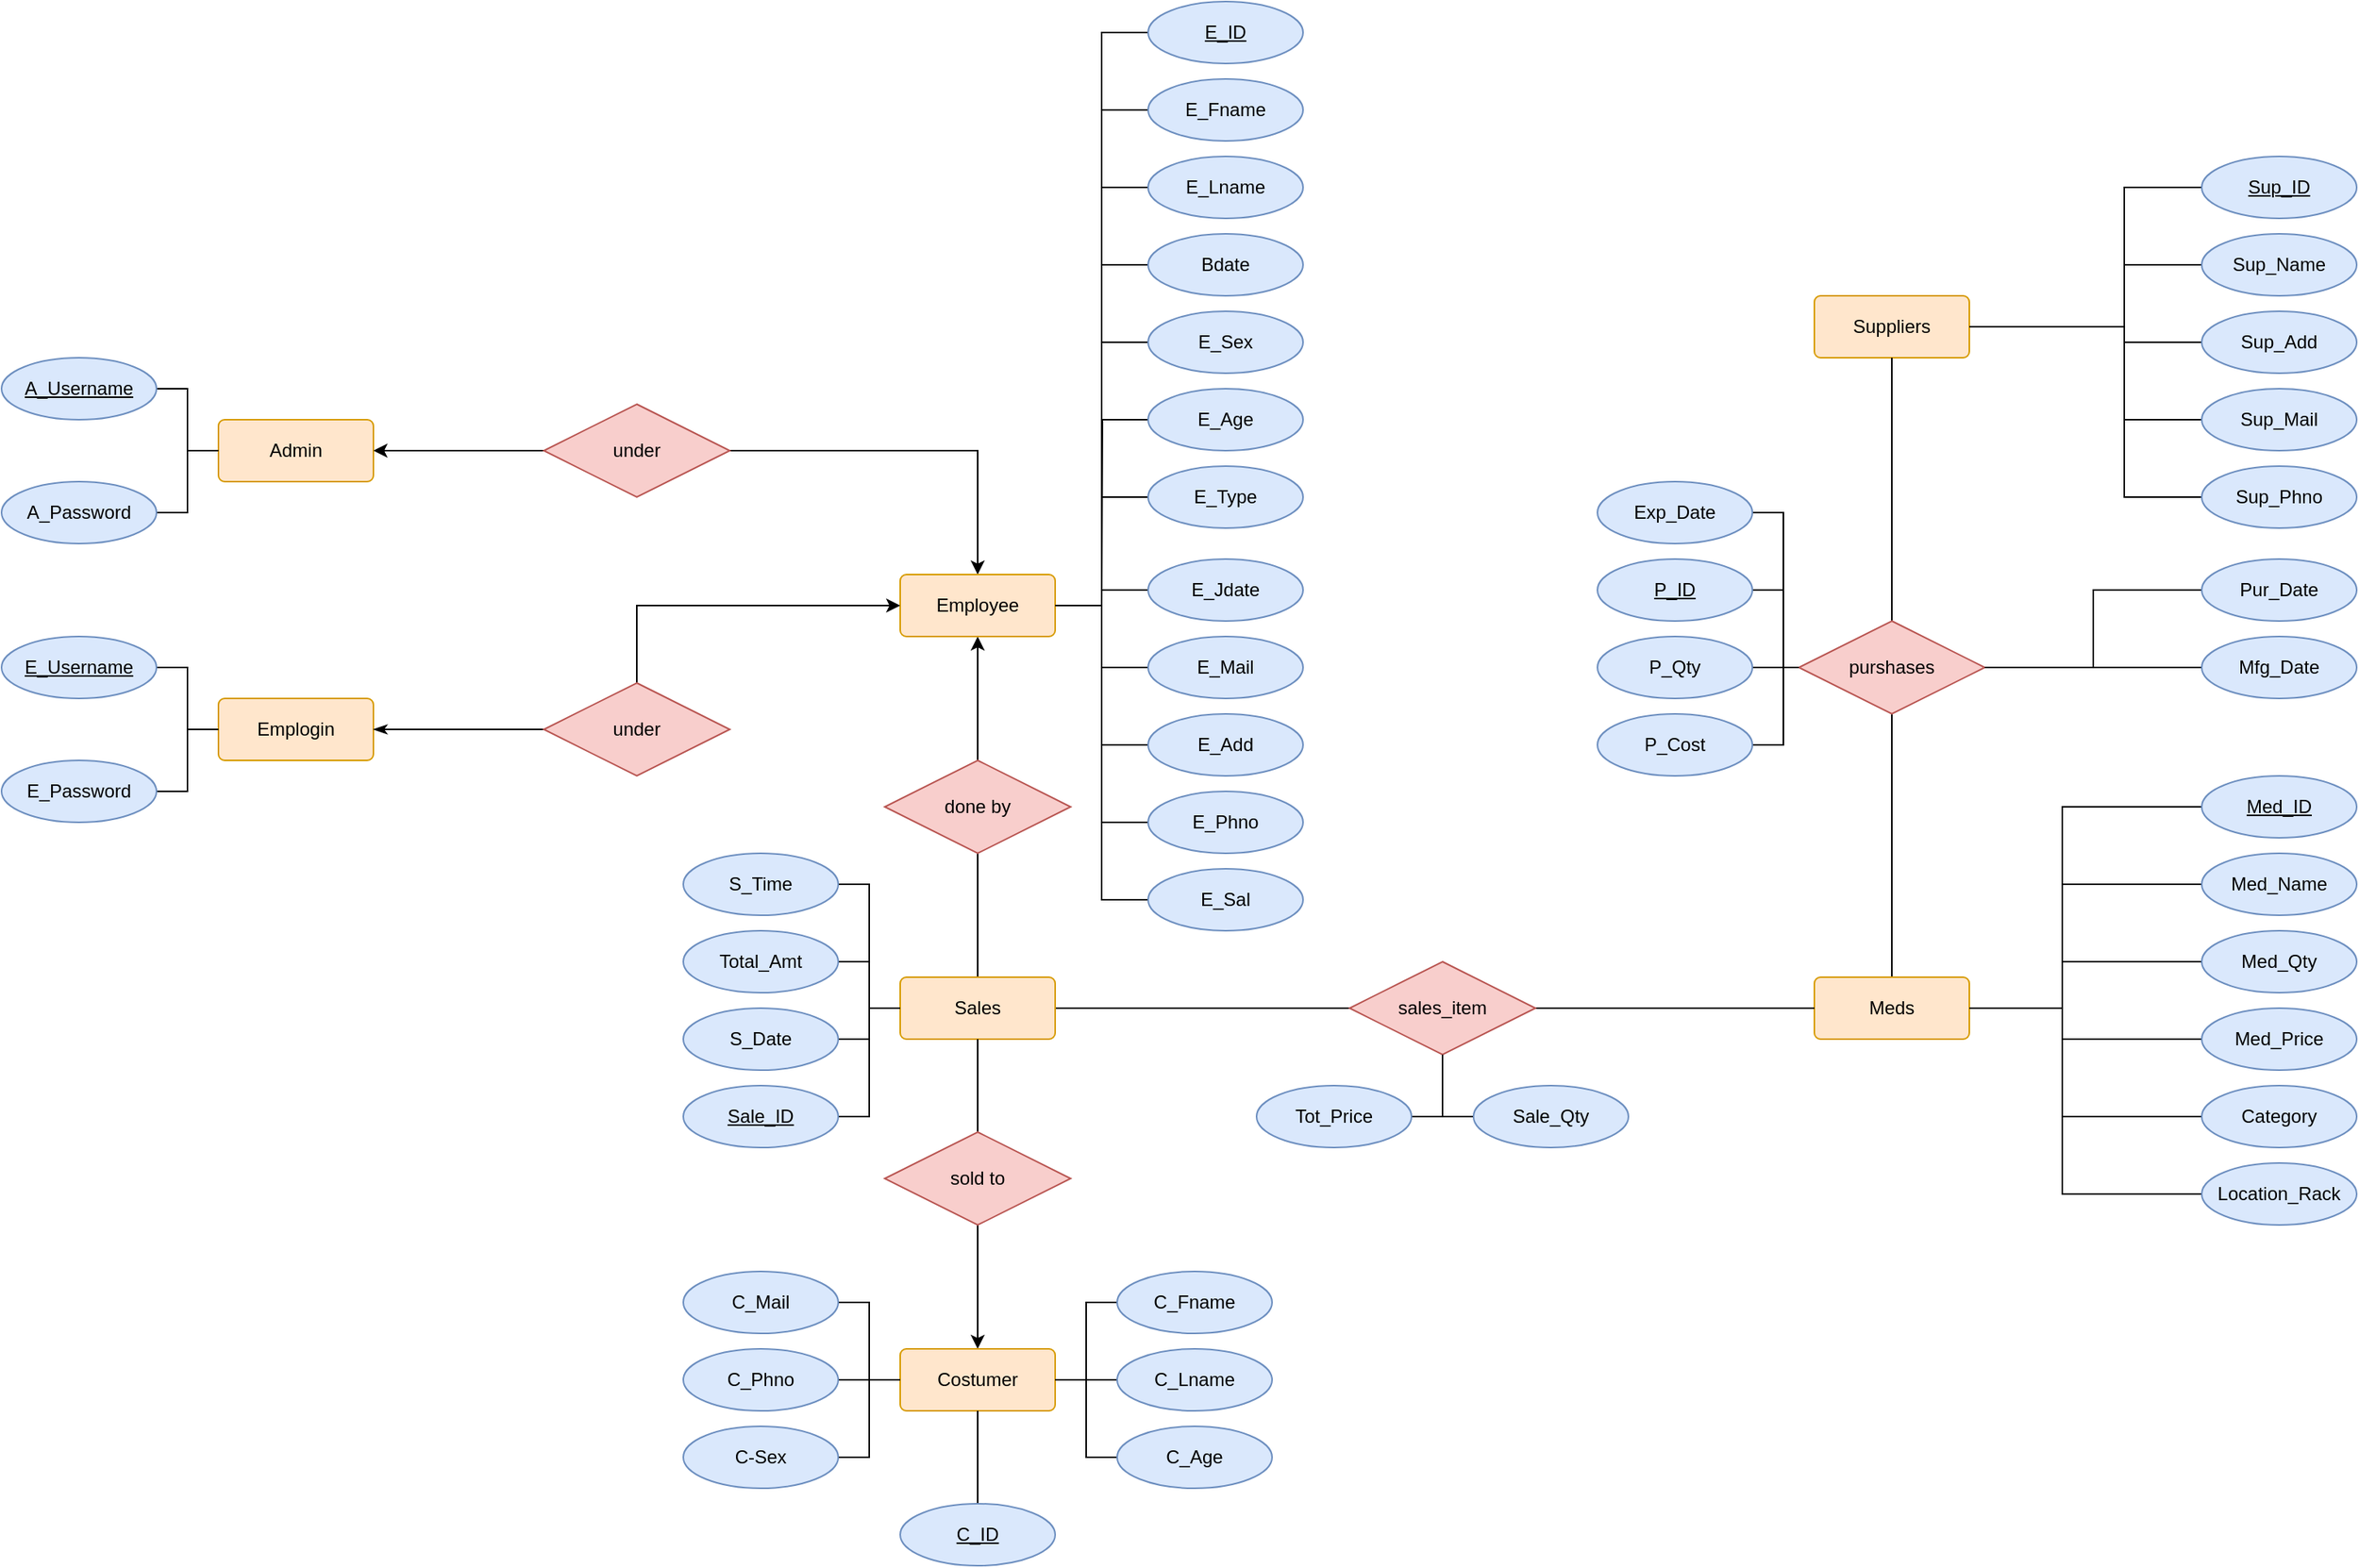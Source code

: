 <mxfile version="20.3.0" type="device"><diagram id="A0ueHAYGQxoaPMq461d6" name="Page-1"><mxGraphModel dx="2959" dy="2280" grid="1" gridSize="10" guides="1" tooltips="1" connect="1" arrows="1" fold="1" page="1" pageScale="1" pageWidth="850" pageHeight="1100" math="0" shadow="0"><root><mxCell id="0"/><mxCell id="1" parent="0"/><mxCell id="FM-k6twUyLtfkOTg9Nc5-21" style="edgeStyle=orthogonalEdgeStyle;rounded=0;orthogonalLoop=1;jettySize=auto;html=1;startArrow=classic;startFill=1;endArrow=none;endFill=0;" edge="1" parent="1" source="FM-k6twUyLtfkOTg9Nc5-1" target="FM-k6twUyLtfkOTg9Nc5-10"><mxGeometry relative="1" as="geometry"/></mxCell><mxCell id="FM-k6twUyLtfkOTg9Nc5-59" style="edgeStyle=orthogonalEdgeStyle;rounded=0;orthogonalLoop=1;jettySize=auto;html=1;startArrow=none;startFill=0;endArrow=none;endFill=0;" edge="1" parent="1" source="FM-k6twUyLtfkOTg9Nc5-1" target="FM-k6twUyLtfkOTg9Nc5-54"><mxGeometry relative="1" as="geometry"><Array as="points"><mxPoint x="600" y="740"/><mxPoint x="600" y="690"/></Array></mxGeometry></mxCell><mxCell id="FM-k6twUyLtfkOTg9Nc5-1" value="Costumer" style="rounded=1;arcSize=10;whiteSpace=wrap;html=1;align=center;fillColor=#ffe6cc;strokeColor=#d79b00;" vertex="1" parent="1"><mxGeometry x="480" y="720" width="100" height="40" as="geometry"/></mxCell><mxCell id="FM-k6twUyLtfkOTg9Nc5-106" style="edgeStyle=orthogonalEdgeStyle;rounded=0;orthogonalLoop=1;jettySize=auto;html=1;startArrow=none;startFill=0;endArrow=none;endFill=0;" edge="1" parent="1" source="FM-k6twUyLtfkOTg9Nc5-2" target="FM-k6twUyLtfkOTg9Nc5-9"><mxGeometry relative="1" as="geometry"/></mxCell><mxCell id="FM-k6twUyLtfkOTg9Nc5-2" value="Meds" style="rounded=1;arcSize=10;whiteSpace=wrap;html=1;align=center;fillColor=#ffe6cc;strokeColor=#d79b00;" vertex="1" parent="1"><mxGeometry x="1070" y="480" width="100" height="40" as="geometry"/></mxCell><mxCell id="FM-k6twUyLtfkOTg9Nc5-3" value="Suppliers" style="rounded=1;arcSize=10;whiteSpace=wrap;html=1;align=center;fillColor=#ffe6cc;strokeColor=#d79b00;" vertex="1" parent="1"><mxGeometry x="1070" y="40" width="100" height="40" as="geometry"/></mxCell><mxCell id="FM-k6twUyLtfkOTg9Nc5-14" style="edgeStyle=orthogonalEdgeStyle;rounded=0;orthogonalLoop=1;jettySize=auto;html=1;entryX=1;entryY=0.5;entryDx=0;entryDy=0;startArrow=classic;startFill=1;endArrow=none;endFill=0;" edge="1" parent="1" source="FM-k6twUyLtfkOTg9Nc5-4" target="FM-k6twUyLtfkOTg9Nc5-13"><mxGeometry relative="1" as="geometry"><Array as="points"><mxPoint x="430" y="140"/><mxPoint x="430" y="140"/></Array></mxGeometry></mxCell><mxCell id="FM-k6twUyLtfkOTg9Nc5-25" style="edgeStyle=orthogonalEdgeStyle;rounded=0;orthogonalLoop=1;jettySize=auto;html=1;startArrow=classic;startFill=1;endArrow=none;endFill=0;" edge="1" parent="1" source="FM-k6twUyLtfkOTg9Nc5-4" target="FM-k6twUyLtfkOTg9Nc5-11"><mxGeometry relative="1" as="geometry"/></mxCell><mxCell id="FM-k6twUyLtfkOTg9Nc5-4" value="Employee" style="rounded=1;arcSize=10;whiteSpace=wrap;html=1;align=center;fillColor=#ffe6cc;strokeColor=#d79b00;" vertex="1" parent="1"><mxGeometry x="480" y="220" width="100" height="40" as="geometry"/></mxCell><mxCell id="FM-k6twUyLtfkOTg9Nc5-28" style="edgeStyle=orthogonalEdgeStyle;rounded=0;orthogonalLoop=1;jettySize=auto;html=1;startArrow=none;startFill=0;endArrow=none;endFill=0;" edge="1" parent="1" source="FM-k6twUyLtfkOTg9Nc5-5" target="FM-k6twUyLtfkOTg9Nc5-11"><mxGeometry relative="1" as="geometry"/></mxCell><mxCell id="FM-k6twUyLtfkOTg9Nc5-29" style="edgeStyle=orthogonalEdgeStyle;rounded=0;orthogonalLoop=1;jettySize=auto;html=1;startArrow=none;startFill=0;endArrow=none;endFill=0;" edge="1" parent="1" source="FM-k6twUyLtfkOTg9Nc5-5" target="FM-k6twUyLtfkOTg9Nc5-8"><mxGeometry relative="1" as="geometry"/></mxCell><mxCell id="FM-k6twUyLtfkOTg9Nc5-5" value="Sales" style="rounded=1;arcSize=10;whiteSpace=wrap;html=1;align=center;fillColor=#ffe6cc;strokeColor=#d79b00;" vertex="1" parent="1"><mxGeometry x="480" y="480" width="100" height="40" as="geometry"/></mxCell><mxCell id="FM-k6twUyLtfkOTg9Nc5-6" value="Emplogin" style="rounded=1;arcSize=10;whiteSpace=wrap;html=1;align=center;fillColor=#ffe6cc;strokeColor=#d79b00;" vertex="1" parent="1"><mxGeometry x="40" y="300" width="100" height="40" as="geometry"/></mxCell><mxCell id="FM-k6twUyLtfkOTg9Nc5-7" value="Admin" style="rounded=1;arcSize=10;whiteSpace=wrap;html=1;align=center;fillColor=#ffe6cc;strokeColor=#d79b00;" vertex="1" parent="1"><mxGeometry x="40" y="120" width="100" height="40" as="geometry"/></mxCell><mxCell id="FM-k6twUyLtfkOTg9Nc5-30" style="edgeStyle=orthogonalEdgeStyle;rounded=0;orthogonalLoop=1;jettySize=auto;html=1;startArrow=none;startFill=0;endArrow=none;endFill=0;" edge="1" parent="1" source="FM-k6twUyLtfkOTg9Nc5-8" target="FM-k6twUyLtfkOTg9Nc5-2"><mxGeometry relative="1" as="geometry"/></mxCell><mxCell id="FM-k6twUyLtfkOTg9Nc5-8" value="sales_item" style="shape=rhombus;perimeter=rhombusPerimeter;whiteSpace=wrap;html=1;align=center;fillColor=#f8cecc;strokeColor=#b85450;" vertex="1" parent="1"><mxGeometry x="770" y="470" width="120" height="60" as="geometry"/></mxCell><mxCell id="FM-k6twUyLtfkOTg9Nc5-23" style="edgeStyle=orthogonalEdgeStyle;rounded=0;orthogonalLoop=1;jettySize=auto;html=1;entryX=0.5;entryY=1;entryDx=0;entryDy=0;startArrow=none;startFill=0;endArrow=none;endFill=0;" edge="1" parent="1" source="FM-k6twUyLtfkOTg9Nc5-9" target="FM-k6twUyLtfkOTg9Nc5-3"><mxGeometry relative="1" as="geometry"><Array as="points"><mxPoint x="1120" y="170"/><mxPoint x="1120" y="170"/></Array></mxGeometry></mxCell><mxCell id="FM-k6twUyLtfkOTg9Nc5-105" style="edgeStyle=orthogonalEdgeStyle;rounded=0;orthogonalLoop=1;jettySize=auto;html=1;entryX=0.5;entryY=1;entryDx=0;entryDy=0;startArrow=none;startFill=0;endArrow=none;endFill=0;" edge="1" parent="1" target="FM-k6twUyLtfkOTg9Nc5-95"><mxGeometry relative="1" as="geometry"><mxPoint x="1060" y="280" as="sourcePoint"/><Array as="points"><mxPoint x="1050" y="280"/><mxPoint x="1050" y="330"/><mxPoint x="980" y="330"/></Array></mxGeometry></mxCell><mxCell id="FM-k6twUyLtfkOTg9Nc5-9" value="purshases" style="shape=rhombus;perimeter=rhombusPerimeter;whiteSpace=wrap;html=1;align=center;fillColor=#f8cecc;strokeColor=#b85450;" vertex="1" parent="1"><mxGeometry x="1060" y="250" width="120" height="60" as="geometry"/></mxCell><mxCell id="FM-k6twUyLtfkOTg9Nc5-31" style="edgeStyle=orthogonalEdgeStyle;rounded=0;orthogonalLoop=1;jettySize=auto;html=1;entryX=0.5;entryY=1;entryDx=0;entryDy=0;startArrow=none;startFill=0;endArrow=none;endFill=0;" edge="1" parent="1" source="FM-k6twUyLtfkOTg9Nc5-10" target="FM-k6twUyLtfkOTg9Nc5-5"><mxGeometry relative="1" as="geometry"/></mxCell><mxCell id="FM-k6twUyLtfkOTg9Nc5-10" value="sold to" style="shape=rhombus;perimeter=rhombusPerimeter;whiteSpace=wrap;html=1;align=center;fillColor=#f8cecc;strokeColor=#b85450;" vertex="1" parent="1"><mxGeometry x="470" y="580" width="120" height="60" as="geometry"/></mxCell><mxCell id="FM-k6twUyLtfkOTg9Nc5-11" value="done by" style="shape=rhombus;perimeter=rhombusPerimeter;whiteSpace=wrap;html=1;align=center;fillColor=#f8cecc;strokeColor=#b85450;" vertex="1" parent="1"><mxGeometry x="470" y="340" width="120" height="60" as="geometry"/></mxCell><mxCell id="FM-k6twUyLtfkOTg9Nc5-16" style="edgeStyle=orthogonalEdgeStyle;rounded=0;orthogonalLoop=1;jettySize=auto;html=1;startArrow=none;startFill=0;endArrow=classicThin;endFill=1;" edge="1" parent="1" source="FM-k6twUyLtfkOTg9Nc5-12" target="FM-k6twUyLtfkOTg9Nc5-6"><mxGeometry relative="1" as="geometry"/></mxCell><mxCell id="FM-k6twUyLtfkOTg9Nc5-18" style="edgeStyle=orthogonalEdgeStyle;rounded=0;orthogonalLoop=1;jettySize=auto;html=1;startArrow=none;startFill=0;endArrow=classic;endFill=1;" edge="1" parent="1" source="FM-k6twUyLtfkOTg9Nc5-12" target="FM-k6twUyLtfkOTg9Nc5-4"><mxGeometry relative="1" as="geometry"><Array as="points"><mxPoint x="310" y="240"/></Array></mxGeometry></mxCell><mxCell id="FM-k6twUyLtfkOTg9Nc5-12" value="under" style="shape=rhombus;perimeter=rhombusPerimeter;whiteSpace=wrap;html=1;align=center;fillColor=#f8cecc;strokeColor=#b85450;" vertex="1" parent="1"><mxGeometry x="250" y="290" width="120" height="60" as="geometry"/></mxCell><mxCell id="FM-k6twUyLtfkOTg9Nc5-15" style="edgeStyle=orthogonalEdgeStyle;rounded=0;orthogonalLoop=1;jettySize=auto;html=1;startArrow=none;startFill=0;endArrow=classic;endFill=1;" edge="1" parent="1" source="FM-k6twUyLtfkOTg9Nc5-13" target="FM-k6twUyLtfkOTg9Nc5-7"><mxGeometry relative="1" as="geometry"/></mxCell><mxCell id="FM-k6twUyLtfkOTg9Nc5-13" value="under" style="shape=rhombus;perimeter=rhombusPerimeter;whiteSpace=wrap;html=1;align=center;fillColor=#f8cecc;strokeColor=#b85450;" vertex="1" parent="1"><mxGeometry x="250" y="110" width="120" height="60" as="geometry"/></mxCell><mxCell id="FM-k6twUyLtfkOTg9Nc5-37" style="edgeStyle=orthogonalEdgeStyle;rounded=0;orthogonalLoop=1;jettySize=auto;html=1;startArrow=none;startFill=0;endArrow=none;endFill=0;" edge="1" parent="1" source="FM-k6twUyLtfkOTg9Nc5-32" target="FM-k6twUyLtfkOTg9Nc5-7"><mxGeometry relative="1" as="geometry"/></mxCell><mxCell id="FM-k6twUyLtfkOTg9Nc5-32" value="A_Password" style="ellipse;whiteSpace=wrap;html=1;align=center;fillColor=#dae8fc;strokeColor=#6c8ebf;" vertex="1" parent="1"><mxGeometry x="-100" y="160" width="100" height="40" as="geometry"/></mxCell><mxCell id="FM-k6twUyLtfkOTg9Nc5-36" style="edgeStyle=orthogonalEdgeStyle;rounded=0;orthogonalLoop=1;jettySize=auto;html=1;startArrow=none;startFill=0;endArrow=none;endFill=0;" edge="1" parent="1" source="FM-k6twUyLtfkOTg9Nc5-33" target="FM-k6twUyLtfkOTg9Nc5-7"><mxGeometry relative="1" as="geometry"/></mxCell><mxCell id="FM-k6twUyLtfkOTg9Nc5-33" value="A_Username" style="ellipse;whiteSpace=wrap;html=1;align=center;fontStyle=4;fillColor=#dae8fc;strokeColor=#6c8ebf;" vertex="1" parent="1"><mxGeometry x="-100" y="80" width="100" height="40" as="geometry"/></mxCell><mxCell id="FM-k6twUyLtfkOTg9Nc5-39" style="edgeStyle=orthogonalEdgeStyle;rounded=0;orthogonalLoop=1;jettySize=auto;html=1;startArrow=none;startFill=0;endArrow=none;endFill=0;" edge="1" parent="1" source="FM-k6twUyLtfkOTg9Nc5-34" target="FM-k6twUyLtfkOTg9Nc5-6"><mxGeometry relative="1" as="geometry"/></mxCell><mxCell id="FM-k6twUyLtfkOTg9Nc5-34" value="E_Password" style="ellipse;whiteSpace=wrap;html=1;align=center;fillColor=#dae8fc;strokeColor=#6c8ebf;" vertex="1" parent="1"><mxGeometry x="-100" y="340" width="100" height="40" as="geometry"/></mxCell><mxCell id="FM-k6twUyLtfkOTg9Nc5-38" style="edgeStyle=orthogonalEdgeStyle;rounded=0;orthogonalLoop=1;jettySize=auto;html=1;startArrow=none;startFill=0;endArrow=none;endFill=0;" edge="1" parent="1" source="FM-k6twUyLtfkOTg9Nc5-35" target="FM-k6twUyLtfkOTg9Nc5-6"><mxGeometry relative="1" as="geometry"/></mxCell><mxCell id="FM-k6twUyLtfkOTg9Nc5-35" value="E_Username" style="ellipse;whiteSpace=wrap;html=1;align=center;fontStyle=4;fillColor=#dae8fc;strokeColor=#6c8ebf;" vertex="1" parent="1"><mxGeometry x="-100" y="260" width="100" height="40" as="geometry"/></mxCell><mxCell id="FM-k6twUyLtfkOTg9Nc5-44" style="edgeStyle=orthogonalEdgeStyle;rounded=0;orthogonalLoop=1;jettySize=auto;html=1;startArrow=none;startFill=0;endArrow=none;endFill=0;" edge="1" parent="1" source="FM-k6twUyLtfkOTg9Nc5-40" target="FM-k6twUyLtfkOTg9Nc5-5"><mxGeometry relative="1" as="geometry"><Array as="points"><mxPoint x="460" y="420"/><mxPoint x="460" y="500"/></Array></mxGeometry></mxCell><mxCell id="FM-k6twUyLtfkOTg9Nc5-40" value="S_Time" style="ellipse;whiteSpace=wrap;html=1;align=center;fillColor=#dae8fc;strokeColor=#6c8ebf;" vertex="1" parent="1"><mxGeometry x="340" y="400" width="100" height="40" as="geometry"/></mxCell><mxCell id="FM-k6twUyLtfkOTg9Nc5-45" style="edgeStyle=orthogonalEdgeStyle;rounded=0;orthogonalLoop=1;jettySize=auto;html=1;startArrow=none;startFill=0;endArrow=none;endFill=0;" edge="1" parent="1" source="FM-k6twUyLtfkOTg9Nc5-41" target="FM-k6twUyLtfkOTg9Nc5-5"><mxGeometry relative="1" as="geometry"/></mxCell><mxCell id="FM-k6twUyLtfkOTg9Nc5-41" value="Total_Amt" style="ellipse;whiteSpace=wrap;html=1;align=center;fillColor=#dae8fc;strokeColor=#6c8ebf;" vertex="1" parent="1"><mxGeometry x="340" y="450" width="100" height="40" as="geometry"/></mxCell><mxCell id="FM-k6twUyLtfkOTg9Nc5-46" style="edgeStyle=orthogonalEdgeStyle;rounded=0;orthogonalLoop=1;jettySize=auto;html=1;startArrow=none;startFill=0;endArrow=none;endFill=0;" edge="1" parent="1" source="FM-k6twUyLtfkOTg9Nc5-42" target="FM-k6twUyLtfkOTg9Nc5-5"><mxGeometry relative="1" as="geometry"/></mxCell><mxCell id="FM-k6twUyLtfkOTg9Nc5-42" value="S_Date" style="ellipse;whiteSpace=wrap;html=1;align=center;fillColor=#dae8fc;strokeColor=#6c8ebf;" vertex="1" parent="1"><mxGeometry x="340" y="500" width="100" height="40" as="geometry"/></mxCell><mxCell id="FM-k6twUyLtfkOTg9Nc5-47" style="edgeStyle=orthogonalEdgeStyle;rounded=0;orthogonalLoop=1;jettySize=auto;html=1;startArrow=none;startFill=0;endArrow=none;endFill=0;" edge="1" parent="1" source="FM-k6twUyLtfkOTg9Nc5-43"><mxGeometry relative="1" as="geometry"><mxPoint x="480" y="500" as="targetPoint"/><Array as="points"><mxPoint x="460" y="570"/><mxPoint x="460" y="500"/></Array></mxGeometry></mxCell><mxCell id="FM-k6twUyLtfkOTg9Nc5-43" value="Sale_ID" style="ellipse;whiteSpace=wrap;html=1;align=center;fontStyle=4;fillColor=#dae8fc;strokeColor=#6c8ebf;" vertex="1" parent="1"><mxGeometry x="340" y="550" width="100" height="40" as="geometry"/></mxCell><mxCell id="FM-k6twUyLtfkOTg9Nc5-58" style="edgeStyle=orthogonalEdgeStyle;rounded=0;orthogonalLoop=1;jettySize=auto;html=1;startArrow=none;startFill=0;endArrow=none;endFill=0;" edge="1" parent="1" source="FM-k6twUyLtfkOTg9Nc5-48" target="FM-k6twUyLtfkOTg9Nc5-1"><mxGeometry relative="1" as="geometry"/></mxCell><mxCell id="FM-k6twUyLtfkOTg9Nc5-48" value="C_ID" style="ellipse;whiteSpace=wrap;html=1;align=center;fontStyle=4;fillColor=#dae8fc;strokeColor=#6c8ebf;" vertex="1" parent="1"><mxGeometry x="480" y="820" width="100" height="40" as="geometry"/></mxCell><mxCell id="FM-k6twUyLtfkOTg9Nc5-55" style="edgeStyle=orthogonalEdgeStyle;rounded=0;orthogonalLoop=1;jettySize=auto;html=1;startArrow=none;startFill=0;endArrow=none;endFill=0;" edge="1" parent="1" source="FM-k6twUyLtfkOTg9Nc5-49" target="FM-k6twUyLtfkOTg9Nc5-1"><mxGeometry relative="1" as="geometry"><Array as="points"><mxPoint x="460" y="690"/><mxPoint x="460" y="740"/></Array></mxGeometry></mxCell><mxCell id="FM-k6twUyLtfkOTg9Nc5-49" value="C_Mail" style="ellipse;whiteSpace=wrap;html=1;align=center;fillColor=#dae8fc;strokeColor=#6c8ebf;" vertex="1" parent="1"><mxGeometry x="340" y="670" width="100" height="40" as="geometry"/></mxCell><mxCell id="FM-k6twUyLtfkOTg9Nc5-57" style="edgeStyle=orthogonalEdgeStyle;rounded=0;orthogonalLoop=1;jettySize=auto;html=1;startArrow=none;startFill=0;endArrow=none;endFill=0;" edge="1" parent="1" source="FM-k6twUyLtfkOTg9Nc5-50" target="FM-k6twUyLtfkOTg9Nc5-1"><mxGeometry relative="1" as="geometry"><Array as="points"><mxPoint x="460" y="790"/><mxPoint x="460" y="740"/></Array></mxGeometry></mxCell><mxCell id="FM-k6twUyLtfkOTg9Nc5-50" value="C-Sex" style="ellipse;whiteSpace=wrap;html=1;align=center;fillColor=#dae8fc;strokeColor=#6c8ebf;" vertex="1" parent="1"><mxGeometry x="340" y="770" width="100" height="40" as="geometry"/></mxCell><mxCell id="FM-k6twUyLtfkOTg9Nc5-56" style="edgeStyle=orthogonalEdgeStyle;rounded=0;orthogonalLoop=1;jettySize=auto;html=1;startArrow=none;startFill=0;endArrow=none;endFill=0;" edge="1" parent="1" source="FM-k6twUyLtfkOTg9Nc5-51" target="FM-k6twUyLtfkOTg9Nc5-1"><mxGeometry relative="1" as="geometry"/></mxCell><mxCell id="FM-k6twUyLtfkOTg9Nc5-51" value="C_Phno" style="ellipse;whiteSpace=wrap;html=1;align=center;fillColor=#dae8fc;strokeColor=#6c8ebf;" vertex="1" parent="1"><mxGeometry x="340" y="720" width="100" height="40" as="geometry"/></mxCell><mxCell id="FM-k6twUyLtfkOTg9Nc5-61" style="edgeStyle=orthogonalEdgeStyle;rounded=0;orthogonalLoop=1;jettySize=auto;html=1;startArrow=none;startFill=0;endArrow=none;endFill=0;" edge="1" parent="1" source="FM-k6twUyLtfkOTg9Nc5-52" target="FM-k6twUyLtfkOTg9Nc5-1"><mxGeometry relative="1" as="geometry"><Array as="points"><mxPoint x="600" y="790"/><mxPoint x="600" y="740"/></Array></mxGeometry></mxCell><mxCell id="FM-k6twUyLtfkOTg9Nc5-52" value="C_Age" style="ellipse;whiteSpace=wrap;html=1;align=center;fillColor=#dae8fc;strokeColor=#6c8ebf;" vertex="1" parent="1"><mxGeometry x="620" y="770" width="100" height="40" as="geometry"/></mxCell><mxCell id="FM-k6twUyLtfkOTg9Nc5-60" style="edgeStyle=orthogonalEdgeStyle;rounded=0;orthogonalLoop=1;jettySize=auto;html=1;startArrow=none;startFill=0;endArrow=none;endFill=0;" edge="1" parent="1" source="FM-k6twUyLtfkOTg9Nc5-53" target="FM-k6twUyLtfkOTg9Nc5-1"><mxGeometry relative="1" as="geometry"/></mxCell><mxCell id="FM-k6twUyLtfkOTg9Nc5-53" value="C_Lname" style="ellipse;whiteSpace=wrap;html=1;align=center;fillColor=#dae8fc;strokeColor=#6c8ebf;" vertex="1" parent="1"><mxGeometry x="620" y="720" width="100" height="40" as="geometry"/></mxCell><mxCell id="FM-k6twUyLtfkOTg9Nc5-54" value="C_Fname" style="ellipse;whiteSpace=wrap;html=1;align=center;fillColor=#dae8fc;strokeColor=#6c8ebf;" vertex="1" parent="1"><mxGeometry x="620" y="670" width="100" height="40" as="geometry"/></mxCell><mxCell id="FM-k6twUyLtfkOTg9Nc5-65" style="edgeStyle=orthogonalEdgeStyle;rounded=0;orthogonalLoop=1;jettySize=auto;html=1;startArrow=none;startFill=0;endArrow=none;endFill=0;" edge="1" parent="1" source="FM-k6twUyLtfkOTg9Nc5-62" target="FM-k6twUyLtfkOTg9Nc5-8"><mxGeometry relative="1" as="geometry"><Array as="points"><mxPoint x="830" y="570"/></Array></mxGeometry></mxCell><mxCell id="FM-k6twUyLtfkOTg9Nc5-62" value="Tot_Price" style="ellipse;whiteSpace=wrap;html=1;align=center;fillColor=#dae8fc;strokeColor=#6c8ebf;" vertex="1" parent="1"><mxGeometry x="710" y="550" width="100" height="40" as="geometry"/></mxCell><mxCell id="FM-k6twUyLtfkOTg9Nc5-64" style="edgeStyle=orthogonalEdgeStyle;rounded=0;orthogonalLoop=1;jettySize=auto;html=1;startArrow=none;startFill=0;endArrow=none;endFill=0;" edge="1" parent="1" source="FM-k6twUyLtfkOTg9Nc5-63" target="FM-k6twUyLtfkOTg9Nc5-8"><mxGeometry relative="1" as="geometry"><Array as="points"><mxPoint x="830" y="540"/><mxPoint x="830" y="540"/></Array></mxGeometry></mxCell><mxCell id="FM-k6twUyLtfkOTg9Nc5-63" value="Sale_Qty" style="ellipse;whiteSpace=wrap;html=1;align=center;fillColor=#dae8fc;strokeColor=#6c8ebf;" vertex="1" parent="1"><mxGeometry x="850" y="550" width="100" height="40" as="geometry"/></mxCell><mxCell id="FM-k6twUyLtfkOTg9Nc5-78" style="edgeStyle=orthogonalEdgeStyle;rounded=0;orthogonalLoop=1;jettySize=auto;html=1;startArrow=none;startFill=0;endArrow=none;endFill=0;" edge="1" parent="1" source="FM-k6twUyLtfkOTg9Nc5-66"><mxGeometry relative="1" as="geometry"><mxPoint x="1170" y="500" as="targetPoint"/><Array as="points"><mxPoint x="1230" y="370"/><mxPoint x="1230" y="500"/></Array></mxGeometry></mxCell><mxCell id="FM-k6twUyLtfkOTg9Nc5-66" value="Med_ID" style="ellipse;whiteSpace=wrap;html=1;align=center;fontStyle=4;fillColor=#dae8fc;strokeColor=#6c8ebf;" vertex="1" parent="1"><mxGeometry x="1320" y="350" width="100" height="40" as="geometry"/></mxCell><mxCell id="FM-k6twUyLtfkOTg9Nc5-77" style="edgeStyle=orthogonalEdgeStyle;rounded=0;orthogonalLoop=1;jettySize=auto;html=1;startArrow=none;startFill=0;endArrow=none;endFill=0;" edge="1" parent="1" source="FM-k6twUyLtfkOTg9Nc5-67"><mxGeometry relative="1" as="geometry"><mxPoint x="1170" y="500" as="targetPoint"/><Array as="points"><mxPoint x="1230" y="620"/><mxPoint x="1230" y="500"/></Array></mxGeometry></mxCell><mxCell id="FM-k6twUyLtfkOTg9Nc5-67" value="Location_Rack" style="ellipse;whiteSpace=wrap;html=1;align=center;fillColor=#dae8fc;strokeColor=#6c8ebf;" vertex="1" parent="1"><mxGeometry x="1320" y="600" width="100" height="40" as="geometry"/></mxCell><mxCell id="FM-k6twUyLtfkOTg9Nc5-72" style="edgeStyle=orthogonalEdgeStyle;rounded=0;orthogonalLoop=1;jettySize=auto;html=1;startArrow=none;startFill=0;endArrow=none;endFill=0;" edge="1" parent="1" source="FM-k6twUyLtfkOTg9Nc5-68"><mxGeometry relative="1" as="geometry"><mxPoint x="1170" y="500" as="targetPoint"/><Array as="points"><mxPoint x="1230" y="420"/><mxPoint x="1230" y="500"/></Array></mxGeometry></mxCell><mxCell id="FM-k6twUyLtfkOTg9Nc5-68" value="Med_Name" style="ellipse;whiteSpace=wrap;html=1;align=center;fillColor=#dae8fc;strokeColor=#6c8ebf;" vertex="1" parent="1"><mxGeometry x="1320" y="400" width="100" height="40" as="geometry"/></mxCell><mxCell id="FM-k6twUyLtfkOTg9Nc5-79" style="edgeStyle=orthogonalEdgeStyle;rounded=0;orthogonalLoop=1;jettySize=auto;html=1;startArrow=none;startFill=0;endArrow=none;endFill=0;" edge="1" parent="1" source="FM-k6twUyLtfkOTg9Nc5-69"><mxGeometry relative="1" as="geometry"><mxPoint x="1170" y="500" as="targetPoint"/><Array as="points"><mxPoint x="1230" y="500"/></Array></mxGeometry></mxCell><mxCell id="FM-k6twUyLtfkOTg9Nc5-69" value="Category" style="ellipse;whiteSpace=wrap;html=1;align=center;fillColor=#dae8fc;strokeColor=#6c8ebf;" vertex="1" parent="1"><mxGeometry x="1320" y="550" width="100" height="40" as="geometry"/></mxCell><mxCell id="FM-k6twUyLtfkOTg9Nc5-73" style="edgeStyle=orthogonalEdgeStyle;rounded=0;orthogonalLoop=1;jettySize=auto;html=1;startArrow=none;startFill=0;endArrow=none;endFill=0;" edge="1" parent="1" source="FM-k6twUyLtfkOTg9Nc5-70"><mxGeometry relative="1" as="geometry"><mxPoint x="1170" y="500" as="targetPoint"/><Array as="points"><mxPoint x="1230" y="470"/><mxPoint x="1230" y="500"/></Array></mxGeometry></mxCell><mxCell id="FM-k6twUyLtfkOTg9Nc5-70" value="Med_Qty" style="ellipse;whiteSpace=wrap;html=1;align=center;fillColor=#dae8fc;strokeColor=#6c8ebf;" vertex="1" parent="1"><mxGeometry x="1320" y="450" width="100" height="40" as="geometry"/></mxCell><mxCell id="FM-k6twUyLtfkOTg9Nc5-74" style="edgeStyle=orthogonalEdgeStyle;rounded=0;orthogonalLoop=1;jettySize=auto;html=1;startArrow=none;startFill=0;endArrow=none;endFill=0;" edge="1" parent="1" source="FM-k6twUyLtfkOTg9Nc5-71"><mxGeometry relative="1" as="geometry"><mxPoint x="1170" y="500" as="targetPoint"/><Array as="points"><mxPoint x="1230" y="520"/><mxPoint x="1230" y="500"/></Array></mxGeometry></mxCell><mxCell id="FM-k6twUyLtfkOTg9Nc5-71" value="Med_Price" style="ellipse;whiteSpace=wrap;html=1;align=center;fillColor=#dae8fc;strokeColor=#6c8ebf;" vertex="1" parent="1"><mxGeometry x="1320" y="500" width="100" height="40" as="geometry"/></mxCell><mxCell id="FM-k6twUyLtfkOTg9Nc5-91" style="edgeStyle=orthogonalEdgeStyle;rounded=0;orthogonalLoop=1;jettySize=auto;html=1;startArrow=none;startFill=0;endArrow=none;endFill=0;" edge="1" parent="1" source="FM-k6twUyLtfkOTg9Nc5-81" target="FM-k6twUyLtfkOTg9Nc5-3"><mxGeometry relative="1" as="geometry"><Array as="points"><mxPoint x="1270" y="170"/><mxPoint x="1270" y="60"/></Array></mxGeometry></mxCell><mxCell id="FM-k6twUyLtfkOTg9Nc5-81" value="Sup_Phno" style="ellipse;whiteSpace=wrap;html=1;align=center;fillColor=#dae8fc;strokeColor=#6c8ebf;" vertex="1" parent="1"><mxGeometry x="1320" y="150" width="100" height="40" as="geometry"/></mxCell><mxCell id="FM-k6twUyLtfkOTg9Nc5-90" style="edgeStyle=orthogonalEdgeStyle;rounded=0;orthogonalLoop=1;jettySize=auto;html=1;startArrow=none;startFill=0;endArrow=none;endFill=0;" edge="1" parent="1" source="FM-k6twUyLtfkOTg9Nc5-82" target="FM-k6twUyLtfkOTg9Nc5-3"><mxGeometry relative="1" as="geometry"><Array as="points"><mxPoint x="1270" y="120"/><mxPoint x="1270" y="60"/></Array></mxGeometry></mxCell><mxCell id="FM-k6twUyLtfkOTg9Nc5-82" value="Sup_Mail" style="ellipse;whiteSpace=wrap;html=1;align=center;fillColor=#dae8fc;strokeColor=#6c8ebf;" vertex="1" parent="1"><mxGeometry x="1320" y="100" width="100" height="40" as="geometry"/></mxCell><mxCell id="FM-k6twUyLtfkOTg9Nc5-89" style="edgeStyle=orthogonalEdgeStyle;rounded=0;orthogonalLoop=1;jettySize=auto;html=1;startArrow=none;startFill=0;endArrow=none;endFill=0;" edge="1" parent="1" source="FM-k6twUyLtfkOTg9Nc5-83" target="FM-k6twUyLtfkOTg9Nc5-3"><mxGeometry relative="1" as="geometry"><Array as="points"><mxPoint x="1270" y="70"/><mxPoint x="1270" y="60"/></Array></mxGeometry></mxCell><mxCell id="FM-k6twUyLtfkOTg9Nc5-83" value="Sup_Add" style="ellipse;whiteSpace=wrap;html=1;align=center;fillColor=#dae8fc;strokeColor=#6c8ebf;" vertex="1" parent="1"><mxGeometry x="1320" y="50" width="100" height="40" as="geometry"/></mxCell><mxCell id="FM-k6twUyLtfkOTg9Nc5-88" style="edgeStyle=orthogonalEdgeStyle;rounded=0;orthogonalLoop=1;jettySize=auto;html=1;startArrow=none;startFill=0;endArrow=none;endFill=0;" edge="1" parent="1" source="FM-k6twUyLtfkOTg9Nc5-84" target="FM-k6twUyLtfkOTg9Nc5-3"><mxGeometry relative="1" as="geometry"><Array as="points"><mxPoint x="1270" y="20"/><mxPoint x="1270" y="60"/></Array></mxGeometry></mxCell><mxCell id="FM-k6twUyLtfkOTg9Nc5-84" value="Sup_Name" style="ellipse;whiteSpace=wrap;html=1;align=center;fillColor=#dae8fc;strokeColor=#6c8ebf;" vertex="1" parent="1"><mxGeometry x="1320" width="100" height="40" as="geometry"/></mxCell><mxCell id="FM-k6twUyLtfkOTg9Nc5-87" style="edgeStyle=orthogonalEdgeStyle;rounded=0;orthogonalLoop=1;jettySize=auto;html=1;startArrow=none;startFill=0;endArrow=none;endFill=0;" edge="1" parent="1" source="FM-k6twUyLtfkOTg9Nc5-85" target="FM-k6twUyLtfkOTg9Nc5-3"><mxGeometry relative="1" as="geometry"><Array as="points"><mxPoint x="1270" y="-30"/><mxPoint x="1270" y="60"/></Array></mxGeometry></mxCell><mxCell id="FM-k6twUyLtfkOTg9Nc5-85" value="Sup_ID" style="ellipse;whiteSpace=wrap;html=1;align=center;fontStyle=4;fillColor=#dae8fc;strokeColor=#6c8ebf;" vertex="1" parent="1"><mxGeometry x="1320" y="-50" width="100" height="40" as="geometry"/></mxCell><mxCell id="FM-k6twUyLtfkOTg9Nc5-100" style="edgeStyle=orthogonalEdgeStyle;rounded=0;orthogonalLoop=1;jettySize=auto;html=1;startArrow=none;startFill=0;endArrow=none;endFill=0;" edge="1" parent="1" source="FM-k6twUyLtfkOTg9Nc5-92" target="FM-k6twUyLtfkOTg9Nc5-9"><mxGeometry relative="1" as="geometry"/></mxCell><mxCell id="FM-k6twUyLtfkOTg9Nc5-92" value="Mfg_Date" style="ellipse;whiteSpace=wrap;html=1;align=center;fillColor=#dae8fc;strokeColor=#6c8ebf;" vertex="1" parent="1"><mxGeometry x="1320" y="260" width="100" height="40" as="geometry"/></mxCell><mxCell id="FM-k6twUyLtfkOTg9Nc5-99" style="edgeStyle=orthogonalEdgeStyle;rounded=0;orthogonalLoop=1;jettySize=auto;html=1;startArrow=none;startFill=0;endArrow=none;endFill=0;" edge="1" parent="1" source="FM-k6twUyLtfkOTg9Nc5-93" target="FM-k6twUyLtfkOTg9Nc5-9"><mxGeometry relative="1" as="geometry"/></mxCell><mxCell id="FM-k6twUyLtfkOTg9Nc5-93" value="Pur_Date" style="ellipse;whiteSpace=wrap;html=1;align=center;fillColor=#dae8fc;strokeColor=#6c8ebf;" vertex="1" parent="1"><mxGeometry x="1320" y="210" width="100" height="40" as="geometry"/></mxCell><mxCell id="FM-k6twUyLtfkOTg9Nc5-101" style="edgeStyle=orthogonalEdgeStyle;rounded=0;orthogonalLoop=1;jettySize=auto;html=1;startArrow=none;startFill=0;endArrow=none;endFill=0;" edge="1" parent="1" source="FM-k6twUyLtfkOTg9Nc5-94"><mxGeometry relative="1" as="geometry"><mxPoint x="1060" y="280" as="targetPoint"/><Array as="points"><mxPoint x="1050" y="180"/><mxPoint x="1050" y="280"/></Array></mxGeometry></mxCell><mxCell id="FM-k6twUyLtfkOTg9Nc5-94" value="Exp_Date" style="ellipse;whiteSpace=wrap;html=1;align=center;fillColor=#dae8fc;strokeColor=#6c8ebf;" vertex="1" parent="1"><mxGeometry x="930" y="160" width="100" height="40" as="geometry"/></mxCell><mxCell id="FM-k6twUyLtfkOTg9Nc5-95" value="P_Cost" style="ellipse;whiteSpace=wrap;html=1;align=center;fillColor=#dae8fc;strokeColor=#6c8ebf;" vertex="1" parent="1"><mxGeometry x="930" y="310" width="100" height="40" as="geometry"/></mxCell><mxCell id="FM-k6twUyLtfkOTg9Nc5-103" style="edgeStyle=orthogonalEdgeStyle;rounded=0;orthogonalLoop=1;jettySize=auto;html=1;startArrow=none;startFill=0;endArrow=none;endFill=0;" edge="1" parent="1" source="FM-k6twUyLtfkOTg9Nc5-96"><mxGeometry relative="1" as="geometry"><mxPoint x="1060" y="280" as="targetPoint"/></mxGeometry></mxCell><mxCell id="FM-k6twUyLtfkOTg9Nc5-96" value="P_Qty" style="ellipse;whiteSpace=wrap;html=1;align=center;fillColor=#dae8fc;strokeColor=#6c8ebf;" vertex="1" parent="1"><mxGeometry x="930" y="260" width="100" height="40" as="geometry"/></mxCell><mxCell id="FM-k6twUyLtfkOTg9Nc5-102" style="edgeStyle=orthogonalEdgeStyle;rounded=0;orthogonalLoop=1;jettySize=auto;html=1;startArrow=none;startFill=0;endArrow=none;endFill=0;" edge="1" parent="1" source="FM-k6twUyLtfkOTg9Nc5-98"><mxGeometry relative="1" as="geometry"><mxPoint x="1060" y="280" as="targetPoint"/><Array as="points"><mxPoint x="1050" y="230"/><mxPoint x="1050" y="280"/></Array></mxGeometry></mxCell><mxCell id="FM-k6twUyLtfkOTg9Nc5-98" value="P_ID" style="ellipse;whiteSpace=wrap;html=1;align=center;fontStyle=4;fillColor=#dae8fc;strokeColor=#6c8ebf;" vertex="1" parent="1"><mxGeometry x="930" y="210" width="100" height="40" as="geometry"/></mxCell><mxCell id="FM-k6twUyLtfkOTg9Nc5-120" style="edgeStyle=orthogonalEdgeStyle;rounded=0;orthogonalLoop=1;jettySize=auto;html=1;startArrow=none;startFill=0;endArrow=none;endFill=0;" edge="1" parent="1" source="FM-k6twUyLtfkOTg9Nc5-107" target="FM-k6twUyLtfkOTg9Nc5-4"><mxGeometry relative="1" as="geometry"><Array as="points"><mxPoint x="610" y="-130"/><mxPoint x="610" y="240"/></Array></mxGeometry></mxCell><mxCell id="FM-k6twUyLtfkOTg9Nc5-107" value="E_ID" style="ellipse;whiteSpace=wrap;html=1;align=center;fontStyle=4;fillColor=#dae8fc;strokeColor=#6c8ebf;" vertex="1" parent="1"><mxGeometry x="640" y="-150" width="100" height="40" as="geometry"/></mxCell><mxCell id="FM-k6twUyLtfkOTg9Nc5-121" style="edgeStyle=orthogonalEdgeStyle;rounded=0;orthogonalLoop=1;jettySize=auto;html=1;startArrow=none;startFill=0;endArrow=none;endFill=0;" edge="1" parent="1" source="FM-k6twUyLtfkOTg9Nc5-108" target="FM-k6twUyLtfkOTg9Nc5-4"><mxGeometry relative="1" as="geometry"><Array as="points"><mxPoint x="610" y="-80"/><mxPoint x="610" y="240"/></Array></mxGeometry></mxCell><mxCell id="FM-k6twUyLtfkOTg9Nc5-108" value="E_Fname" style="ellipse;whiteSpace=wrap;html=1;align=center;fillColor=#dae8fc;strokeColor=#6c8ebf;" vertex="1" parent="1"><mxGeometry x="640" y="-100" width="100" height="40" as="geometry"/></mxCell><mxCell id="FM-k6twUyLtfkOTg9Nc5-131" style="edgeStyle=orthogonalEdgeStyle;rounded=0;orthogonalLoop=1;jettySize=auto;html=1;startArrow=none;startFill=0;endArrow=none;endFill=0;" edge="1" parent="1" source="FM-k6twUyLtfkOTg9Nc5-109" target="FM-k6twUyLtfkOTg9Nc5-4"><mxGeometry relative="1" as="geometry"><Array as="points"><mxPoint x="610" y="430"/><mxPoint x="610" y="240"/></Array></mxGeometry></mxCell><mxCell id="FM-k6twUyLtfkOTg9Nc5-109" value="E_Sal" style="ellipse;whiteSpace=wrap;html=1;align=center;fillColor=#dae8fc;strokeColor=#6c8ebf;" vertex="1" parent="1"><mxGeometry x="640" y="410" width="100" height="40" as="geometry"/></mxCell><mxCell id="FM-k6twUyLtfkOTg9Nc5-130" style="edgeStyle=orthogonalEdgeStyle;rounded=0;orthogonalLoop=1;jettySize=auto;html=1;startArrow=none;startFill=0;endArrow=none;endFill=0;" edge="1" parent="1" source="FM-k6twUyLtfkOTg9Nc5-110" target="FM-k6twUyLtfkOTg9Nc5-4"><mxGeometry relative="1" as="geometry"><Array as="points"><mxPoint x="610" y="380"/><mxPoint x="610" y="240"/></Array></mxGeometry></mxCell><mxCell id="FM-k6twUyLtfkOTg9Nc5-110" value="E_Phno" style="ellipse;whiteSpace=wrap;html=1;align=center;fillColor=#dae8fc;strokeColor=#6c8ebf;" vertex="1" parent="1"><mxGeometry x="640" y="360" width="100" height="40" as="geometry"/></mxCell><mxCell id="FM-k6twUyLtfkOTg9Nc5-129" style="edgeStyle=orthogonalEdgeStyle;rounded=0;orthogonalLoop=1;jettySize=auto;html=1;startArrow=none;startFill=0;endArrow=none;endFill=0;" edge="1" parent="1" source="FM-k6twUyLtfkOTg9Nc5-111" target="FM-k6twUyLtfkOTg9Nc5-4"><mxGeometry relative="1" as="geometry"><Array as="points"><mxPoint x="610" y="330"/><mxPoint x="610" y="240"/></Array></mxGeometry></mxCell><mxCell id="FM-k6twUyLtfkOTg9Nc5-111" value="E_Add" style="ellipse;whiteSpace=wrap;html=1;align=center;fillColor=#dae8fc;strokeColor=#6c8ebf;" vertex="1" parent="1"><mxGeometry x="640" y="310" width="100" height="40" as="geometry"/></mxCell><mxCell id="FM-k6twUyLtfkOTg9Nc5-128" style="edgeStyle=orthogonalEdgeStyle;rounded=0;orthogonalLoop=1;jettySize=auto;html=1;startArrow=none;startFill=0;endArrow=none;endFill=0;" edge="1" parent="1" source="FM-k6twUyLtfkOTg9Nc5-112" target="FM-k6twUyLtfkOTg9Nc5-4"><mxGeometry relative="1" as="geometry"/></mxCell><mxCell id="FM-k6twUyLtfkOTg9Nc5-112" value="E_Mail" style="ellipse;whiteSpace=wrap;html=1;align=center;fillColor=#dae8fc;strokeColor=#6c8ebf;" vertex="1" parent="1"><mxGeometry x="640" y="260" width="100" height="40" as="geometry"/></mxCell><mxCell id="FM-k6twUyLtfkOTg9Nc5-127" style="edgeStyle=orthogonalEdgeStyle;rounded=0;orthogonalLoop=1;jettySize=auto;html=1;startArrow=none;startFill=0;endArrow=none;endFill=0;" edge="1" parent="1" source="FM-k6twUyLtfkOTg9Nc5-113" target="FM-k6twUyLtfkOTg9Nc5-4"><mxGeometry relative="1" as="geometry"/></mxCell><mxCell id="FM-k6twUyLtfkOTg9Nc5-113" value="E_Jdate" style="ellipse;whiteSpace=wrap;html=1;align=center;fillColor=#dae8fc;strokeColor=#6c8ebf;" vertex="1" parent="1"><mxGeometry x="640" y="210" width="100" height="40" as="geometry"/></mxCell><mxCell id="FM-k6twUyLtfkOTg9Nc5-126" style="edgeStyle=orthogonalEdgeStyle;rounded=0;orthogonalLoop=1;jettySize=auto;html=1;startArrow=none;startFill=0;endArrow=none;endFill=0;" edge="1" parent="1" source="FM-k6twUyLtfkOTg9Nc5-114" target="FM-k6twUyLtfkOTg9Nc5-4"><mxGeometry relative="1" as="geometry"><Array as="points"><mxPoint x="610" y="170"/><mxPoint x="610" y="240"/></Array></mxGeometry></mxCell><mxCell id="FM-k6twUyLtfkOTg9Nc5-114" value="E_Type" style="ellipse;whiteSpace=wrap;html=1;align=center;fillColor=#dae8fc;strokeColor=#6c8ebf;" vertex="1" parent="1"><mxGeometry x="640" y="150" width="100" height="40" as="geometry"/></mxCell><mxCell id="FM-k6twUyLtfkOTg9Nc5-125" style="edgeStyle=orthogonalEdgeStyle;rounded=0;orthogonalLoop=1;jettySize=auto;html=1;startArrow=none;startFill=0;endArrow=none;endFill=0;" edge="1" parent="1" source="FM-k6twUyLtfkOTg9Nc5-115"><mxGeometry relative="1" as="geometry"><mxPoint x="610" y="240" as="targetPoint"/></mxGeometry></mxCell><mxCell id="FM-k6twUyLtfkOTg9Nc5-115" value="E_Age" style="ellipse;whiteSpace=wrap;html=1;align=center;fillColor=#dae8fc;strokeColor=#6c8ebf;" vertex="1" parent="1"><mxGeometry x="640" y="100" width="100" height="40" as="geometry"/></mxCell><mxCell id="FM-k6twUyLtfkOTg9Nc5-124" style="edgeStyle=orthogonalEdgeStyle;rounded=0;orthogonalLoop=1;jettySize=auto;html=1;startArrow=none;startFill=0;endArrow=none;endFill=0;" edge="1" parent="1" source="FM-k6twUyLtfkOTg9Nc5-116" target="FM-k6twUyLtfkOTg9Nc5-4"><mxGeometry relative="1" as="geometry"><Array as="points"><mxPoint x="610" y="70"/><mxPoint x="610" y="240"/></Array></mxGeometry></mxCell><mxCell id="FM-k6twUyLtfkOTg9Nc5-116" value="E_Sex" style="ellipse;whiteSpace=wrap;html=1;align=center;fillColor=#dae8fc;strokeColor=#6c8ebf;" vertex="1" parent="1"><mxGeometry x="640" y="50" width="100" height="40" as="geometry"/></mxCell><mxCell id="FM-k6twUyLtfkOTg9Nc5-123" style="edgeStyle=orthogonalEdgeStyle;rounded=0;orthogonalLoop=1;jettySize=auto;html=1;startArrow=none;startFill=0;endArrow=none;endFill=0;" edge="1" parent="1" source="FM-k6twUyLtfkOTg9Nc5-117" target="FM-k6twUyLtfkOTg9Nc5-4"><mxGeometry relative="1" as="geometry"><Array as="points"><mxPoint x="610" y="20"/><mxPoint x="610" y="240"/></Array></mxGeometry></mxCell><mxCell id="FM-k6twUyLtfkOTg9Nc5-117" value="Bdate" style="ellipse;whiteSpace=wrap;html=1;align=center;fillColor=#dae8fc;strokeColor=#6c8ebf;" vertex="1" parent="1"><mxGeometry x="640" width="100" height="40" as="geometry"/></mxCell><mxCell id="FM-k6twUyLtfkOTg9Nc5-122" style="edgeStyle=orthogonalEdgeStyle;rounded=0;orthogonalLoop=1;jettySize=auto;html=1;startArrow=none;startFill=0;endArrow=none;endFill=0;" edge="1" parent="1" source="FM-k6twUyLtfkOTg9Nc5-118" target="FM-k6twUyLtfkOTg9Nc5-4"><mxGeometry relative="1" as="geometry"><Array as="points"><mxPoint x="610" y="-30"/><mxPoint x="610" y="240"/></Array></mxGeometry></mxCell><mxCell id="FM-k6twUyLtfkOTg9Nc5-118" value="E_Lname" style="ellipse;whiteSpace=wrap;html=1;align=center;fillColor=#dae8fc;strokeColor=#6c8ebf;" vertex="1" parent="1"><mxGeometry x="640" y="-50" width="100" height="40" as="geometry"/></mxCell></root></mxGraphModel></diagram></mxfile>